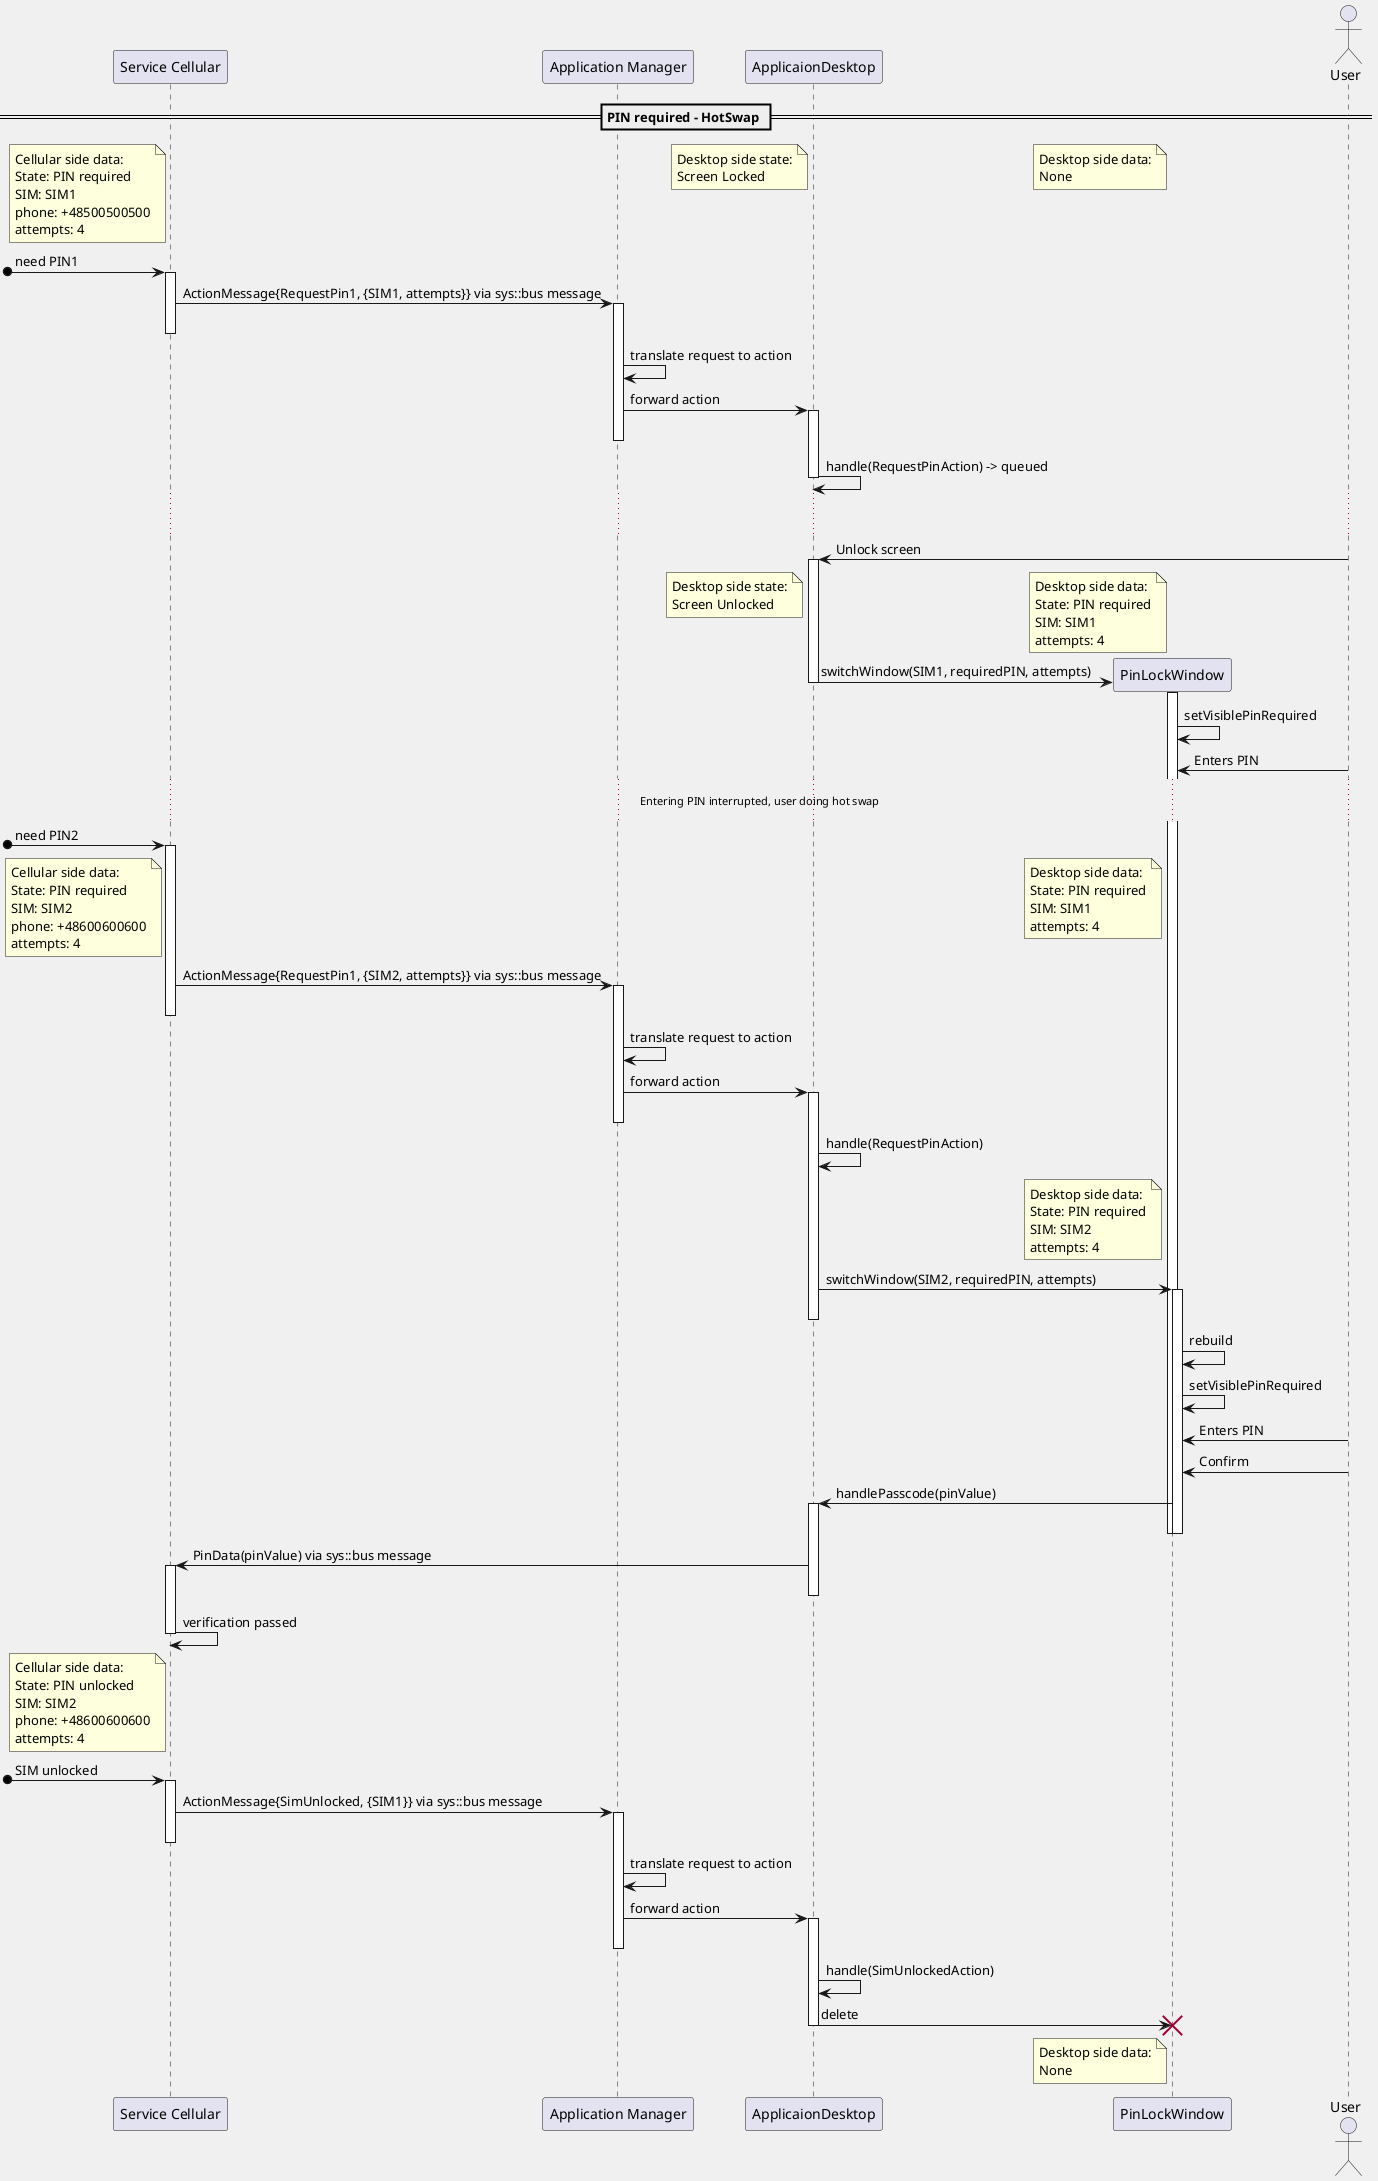 @startuml
skinparam BackgroundColor F0F0F0

participant "Service Cellular" as srvclr
participant "Application Manager" as appmgr
participant "ApplicaionDesktop" as appdsktp
participant "PinLockWindow" as pinwin
actor User

    == PIN required - HotSwap ==

note left of srvclr
    Cellular side data:
    State: PIN required
    SIM: SIM1
    phone: +48500500500
    attempts: 4
end note
/ note left of appdsktp
    Desktop side state:
    Screen Locked
end note
/ note left of pinwin
    Desktop side data:
    None
end note

[o->srvclr : need PIN1
activate srvclr
srvclr -> appmgr : ActionMessage{RequestPin1, {SIM1, attempts}} via sys::bus message
    activate appmgr
deactivate srvclr
    appmgr -> appmgr : translate request to action
    appmgr -> appdsktp : forward action
        activate appdsktp
    deactivate appmgr
        appdsktp -> appdsktp : handle(RequestPinAction) -> queued
        deactivate appdsktp

        ... ...
        appdsktp <- User : Unlock screen
        activate appdsktp

note left of pinwin
    Desktop side data:
    State: PIN required
    SIM: SIM1
    attempts: 4
end note
/ note left of appdsktp
    Desktop side state:
    Screen Unlocked
end note

        appdsktp -> pinwin ** : switchWindow(SIM1, requiredPIN, attempts)
            activate pinwin
        deactivate appdsktp
            pinwin -> pinwin : setVisiblePinRequired

            pinwin <- User : Enters PIN
            ... Entering PIN interrupted, user doing hot swap ...

[o->srvclr : need PIN2
activate srvclr

note left of srvclr
    Cellular side data:
    State: PIN required
    SIM: SIM2
    phone: +48600600600
    attempts: 4
end note
/ note left of pinwin
    Desktop side data:
    State: PIN required
    SIM: SIM1
    attempts: 4
end note

srvclr -> appmgr : ActionMessage{RequestPin1, {SIM2, attempts}} via sys::bus message
    activate appmgr
deactivate srvclr
    appmgr -> appmgr : translate request to action
    appmgr -> appdsktp : forward action
        activate appdsktp
    deactivate appmgr
        appdsktp -> appdsktp : handle(RequestPinAction)

note left of pinwin
    Desktop side data:
    State: PIN required
    SIM: SIM2
    attempts: 4
end note
        appdsktp -> pinwin : switchWindow(SIM2, requiredPIN, attempts)
            activate pinwin
        deactivate appdsktp
            pinwin -> pinwin : rebuild
            pinwin -> pinwin : setVisiblePinRequired
            pinwin <- User : Enters PIN
            pinwin <- User : Confirm
        appdsktp <- pinwin : handlePasscode(pinValue)
        activate appdsktp
            deactivate pinwin
            deactivate pinwin
srvclr <- appdsktp : PinData(pinValue) via sys::bus message
activate srvclr
        deactivate appdsktp
srvclr -> srvclr : verification passed
deactivate srvclr

note left of srvclr
    Cellular side data:
    State: PIN unlocked
    SIM: SIM2
    phone: +48600600600
    attempts: 4
end note

[o->srvclr : SIM unlocked
activate srvclr
srvclr -> appmgr : ActionMessage{SimUnlocked, {SIM1}} via sys::bus message
    activate appmgr
deactivate srvclr
    appmgr -> appmgr : translate request to action
    appmgr -> appdsktp : forward action
        activate appdsktp
    deactivate appmgr
        appdsktp -> appdsktp : handle(SimUnlockedAction)
        appdsktp -> pinwin !! : delete
        deactivate appdsktp
note left of pinwin
    Desktop side data:
    None
end note

@enduml
